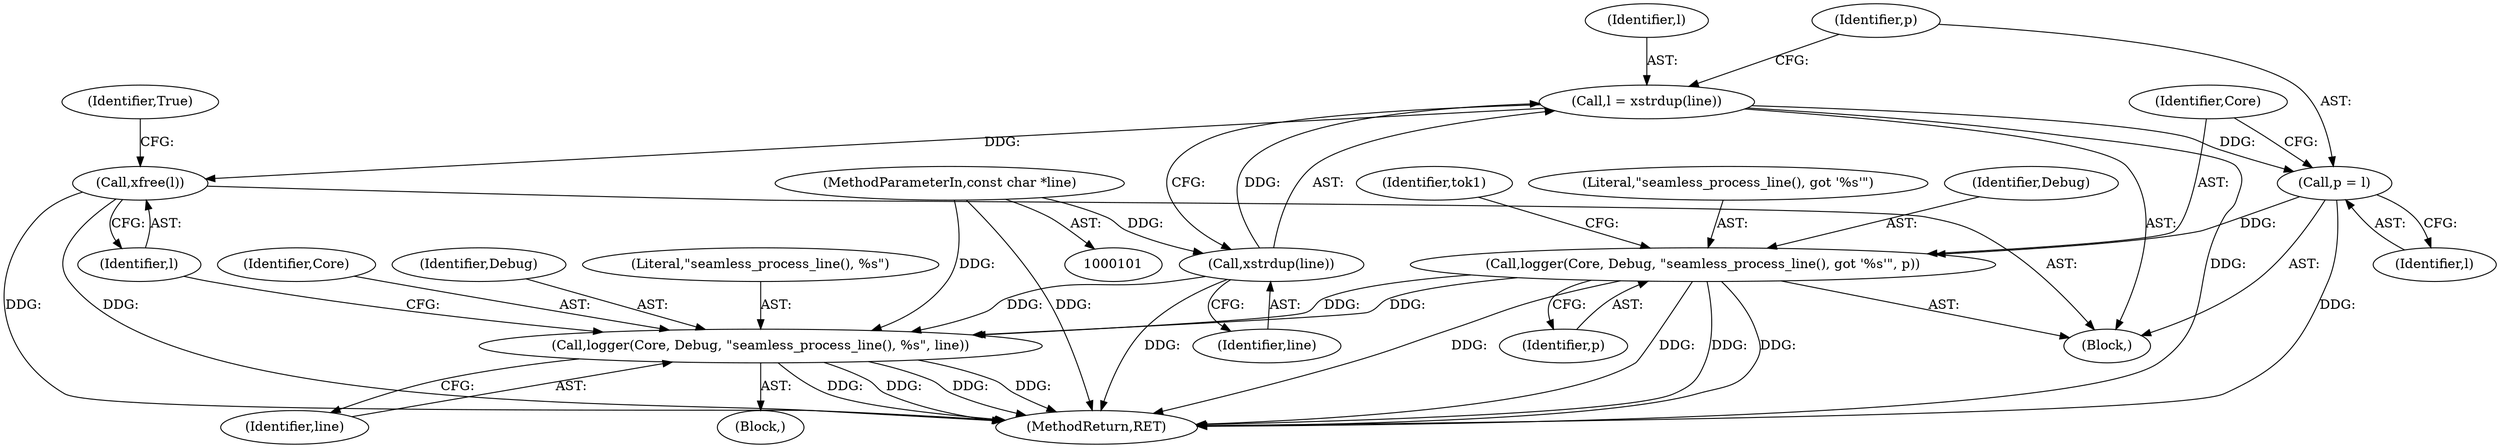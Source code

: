 digraph "0_rdesktop_4dca546d04321a610c1835010b5dad85163b65e1_14@API" {
"1000119" [label="(Call,l = xstrdup(line))"];
"1000121" [label="(Call,xstrdup(line))"];
"1000102" [label="(MethodParameterIn,const char *line)"];
"1000123" [label="(Call,p = l)"];
"1000126" [label="(Call,logger(Core, Debug, \"seamless_process_line(), got '%s'\", p))"];
"1000746" [label="(Call,logger(Core, Debug, \"seamless_process_line(), %s\", line))"];
"1000903" [label="(Call,xfree(l))"];
"1000903" [label="(Call,xfree(l))"];
"1000121" [label="(Call,xstrdup(line))"];
"1000124" [label="(Identifier,p)"];
"1000125" [label="(Identifier,l)"];
"1000130" [label="(Identifier,p)"];
"1000122" [label="(Identifier,line)"];
"1000746" [label="(Call,logger(Core, Debug, \"seamless_process_line(), %s\", line))"];
"1000750" [label="(Identifier,line)"];
"1000127" [label="(Identifier,Core)"];
"1000748" [label="(Identifier,Debug)"];
"1000126" [label="(Call,logger(Core, Debug, \"seamless_process_line(), got '%s'\", p))"];
"1000747" [label="(Identifier,Core)"];
"1000749" [label="(Literal,\"seamless_process_line(), %s\")"];
"1000128" [label="(Identifier,Debug)"];
"1000119" [label="(Call,l = xstrdup(line))"];
"1000120" [label="(Identifier,l)"];
"1000904" [label="(Identifier,l)"];
"1000132" [label="(Identifier,tok1)"];
"1000906" [label="(Identifier,True)"];
"1000104" [label="(Block,)"];
"1000102" [label="(MethodParameterIn,const char *line)"];
"1000745" [label="(Block,)"];
"1000123" [label="(Call,p = l)"];
"1000907" [label="(MethodReturn,RET)"];
"1000129" [label="(Literal,\"seamless_process_line(), got '%s'\")"];
"1000119" -> "1000104"  [label="AST: "];
"1000119" -> "1000121"  [label="CFG: "];
"1000120" -> "1000119"  [label="AST: "];
"1000121" -> "1000119"  [label="AST: "];
"1000124" -> "1000119"  [label="CFG: "];
"1000119" -> "1000907"  [label="DDG: "];
"1000121" -> "1000119"  [label="DDG: "];
"1000119" -> "1000123"  [label="DDG: "];
"1000119" -> "1000903"  [label="DDG: "];
"1000121" -> "1000122"  [label="CFG: "];
"1000122" -> "1000121"  [label="AST: "];
"1000121" -> "1000907"  [label="DDG: "];
"1000102" -> "1000121"  [label="DDG: "];
"1000121" -> "1000746"  [label="DDG: "];
"1000102" -> "1000101"  [label="AST: "];
"1000102" -> "1000907"  [label="DDG: "];
"1000102" -> "1000746"  [label="DDG: "];
"1000123" -> "1000104"  [label="AST: "];
"1000123" -> "1000125"  [label="CFG: "];
"1000124" -> "1000123"  [label="AST: "];
"1000125" -> "1000123"  [label="AST: "];
"1000127" -> "1000123"  [label="CFG: "];
"1000123" -> "1000907"  [label="DDG: "];
"1000123" -> "1000126"  [label="DDG: "];
"1000126" -> "1000104"  [label="AST: "];
"1000126" -> "1000130"  [label="CFG: "];
"1000127" -> "1000126"  [label="AST: "];
"1000128" -> "1000126"  [label="AST: "];
"1000129" -> "1000126"  [label="AST: "];
"1000130" -> "1000126"  [label="AST: "];
"1000132" -> "1000126"  [label="CFG: "];
"1000126" -> "1000907"  [label="DDG: "];
"1000126" -> "1000907"  [label="DDG: "];
"1000126" -> "1000907"  [label="DDG: "];
"1000126" -> "1000907"  [label="DDG: "];
"1000126" -> "1000746"  [label="DDG: "];
"1000126" -> "1000746"  [label="DDG: "];
"1000746" -> "1000745"  [label="AST: "];
"1000746" -> "1000750"  [label="CFG: "];
"1000747" -> "1000746"  [label="AST: "];
"1000748" -> "1000746"  [label="AST: "];
"1000749" -> "1000746"  [label="AST: "];
"1000750" -> "1000746"  [label="AST: "];
"1000904" -> "1000746"  [label="CFG: "];
"1000746" -> "1000907"  [label="DDG: "];
"1000746" -> "1000907"  [label="DDG: "];
"1000746" -> "1000907"  [label="DDG: "];
"1000746" -> "1000907"  [label="DDG: "];
"1000903" -> "1000104"  [label="AST: "];
"1000903" -> "1000904"  [label="CFG: "];
"1000904" -> "1000903"  [label="AST: "];
"1000906" -> "1000903"  [label="CFG: "];
"1000903" -> "1000907"  [label="DDG: "];
"1000903" -> "1000907"  [label="DDG: "];
}
